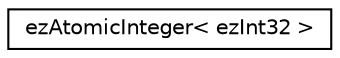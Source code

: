 digraph "Graphical Class Hierarchy"
{
 // LATEX_PDF_SIZE
  edge [fontname="Helvetica",fontsize="10",labelfontname="Helvetica",labelfontsize="10"];
  node [fontname="Helvetica",fontsize="10",shape=record];
  rankdir="LR";
  Node0 [label="ezAtomicInteger\< ezInt32 \>",height=0.2,width=0.4,color="black", fillcolor="white", style="filled",URL="$da/d01/classez_atomic_integer.htm",tooltip=" "];
}
